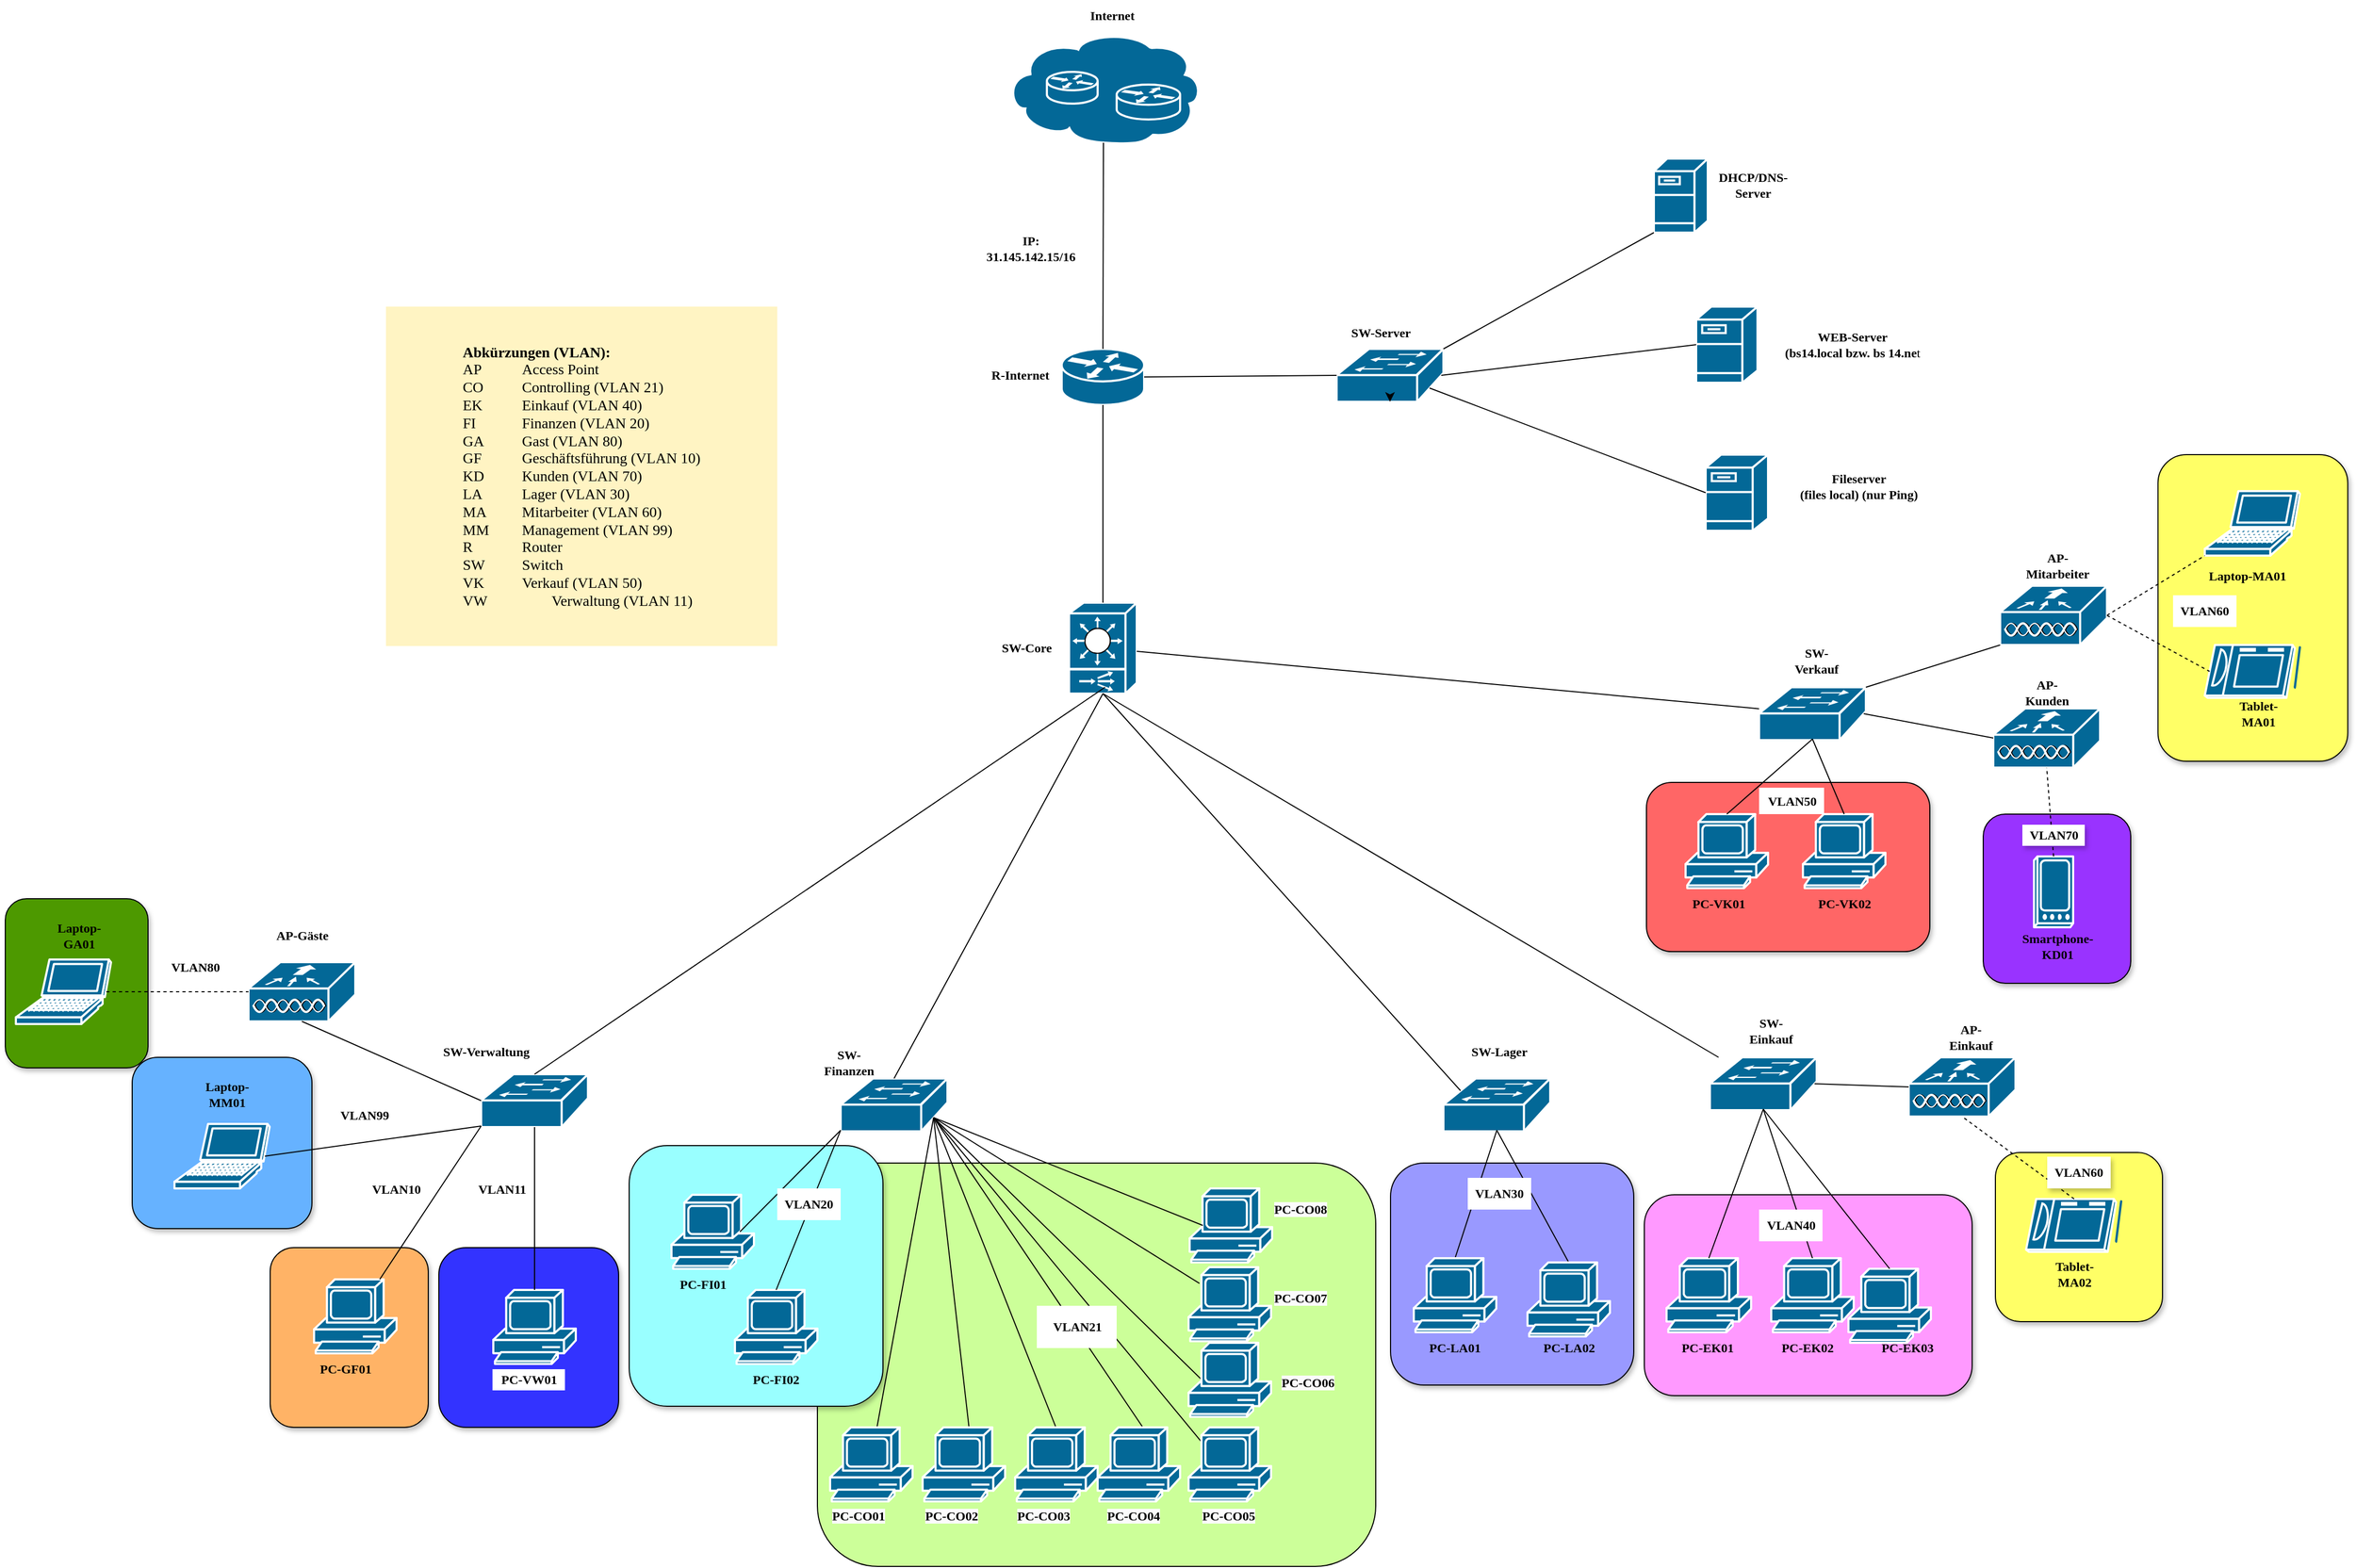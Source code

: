 <mxfile version="20.7.4" type="device" pages="2"><diagram id="6a731a19-8d31-9384-78a2-239565b7b9f0" name="Page-1"><mxGraphModel dx="3407" dy="2427" grid="1" gridSize="10" guides="1" tooltips="1" connect="1" arrows="1" fold="1" page="1" pageScale="1" pageWidth="827" pageHeight="1169" background="none" math="0" shadow="0"><root><mxCell id="0"/><mxCell id="1" parent="0"/><mxCell id="mEOYJ0np32L8o7PruEpJ-160" value="" style="rounded=1;whiteSpace=wrap;html=1;shadow=1;fontFamily=Verdana;fontSize=14;fillColor=#4D9900;" vertex="1" parent="1"><mxGeometry x="-370" y="690" width="135" height="160" as="geometry"/></mxCell><mxCell id="mEOYJ0np32L8o7PruEpJ-158" value="" style="rounded=1;whiteSpace=wrap;html=1;shadow=1;fontFamily=Verdana;fontSize=14;fillColor=#66B2FF;" vertex="1" parent="1"><mxGeometry x="-250" y="840" width="170" height="162" as="geometry"/></mxCell><mxCell id="mEOYJ0np32L8o7PruEpJ-157" value="" style="rounded=1;whiteSpace=wrap;html=1;shadow=1;fontFamily=Verdana;fontSize=14;fillColor=#9933FF;" vertex="1" parent="1"><mxGeometry x="1500.5" y="610" width="139.5" height="160" as="geometry"/></mxCell><mxCell id="mEOYJ0np32L8o7PruEpJ-156" value="" style="rounded=1;whiteSpace=wrap;html=1;shadow=1;fontFamily=Verdana;fontSize=14;fillColor=#FFB366;" vertex="1" parent="1"><mxGeometry x="-119.5" y="1020" width="149.5" height="170" as="geometry"/></mxCell><mxCell id="mEOYJ0np32L8o7PruEpJ-155" value="" style="rounded=1;whiteSpace=wrap;html=1;shadow=1;fontFamily=Verdana;fontSize=14;fillColor=#3333FF;" vertex="1" parent="1"><mxGeometry x="40" y="1020" width="170" height="170" as="geometry"/></mxCell><mxCell id="mEOYJ0np32L8o7PruEpJ-154" value="" style="rounded=1;whiteSpace=wrap;html=1;shadow=1;fontFamily=Verdana;fontSize=14;fillColor=#FFFF66;" vertex="1" parent="1"><mxGeometry x="1665.75" y="270" width="179.5" height="290" as="geometry"/></mxCell><mxCell id="mEOYJ0np32L8o7PruEpJ-153" value="" style="rounded=1;whiteSpace=wrap;html=1;shadow=1;fontFamily=Verdana;fontSize=14;fillColor=#FFFF66;" vertex="1" parent="1"><mxGeometry x="1512" y="930" width="158" height="160" as="geometry"/></mxCell><mxCell id="mEOYJ0np32L8o7PruEpJ-152" value="" style="rounded=1;whiteSpace=wrap;html=1;shadow=1;fontFamily=Verdana;fontSize=14;fillColor=#FF6666;" vertex="1" parent="1"><mxGeometry x="1182" y="580" width="268" height="160" as="geometry"/></mxCell><mxCell id="mEOYJ0np32L8o7PruEpJ-151" value="" style="rounded=1;whiteSpace=wrap;html=1;shadow=1;fontFamily=Verdana;fontSize=14;fillColor=#FF99FF;" vertex="1" parent="1"><mxGeometry x="1180" y="970" width="310" height="190" as="geometry"/></mxCell><mxCell id="mEOYJ0np32L8o7PruEpJ-150" value="" style="rounded=1;whiteSpace=wrap;html=1;shadow=1;fontFamily=Verdana;fontSize=14;fillColor=#9999FF;" vertex="1" parent="1"><mxGeometry x="940" y="940" width="230" height="210" as="geometry"/></mxCell><mxCell id="mEOYJ0np32L8o7PruEpJ-148" value="" style="rounded=1;whiteSpace=wrap;html=1;fontFamily=Verdana;fontSize=14;fillColor=#CCFF99;" vertex="1" parent="1"><mxGeometry x="398" y="940" width="528" height="381.5" as="geometry"/></mxCell><mxCell id="mEOYJ0np32L8o7PruEpJ-149" value="" style="rounded=1;whiteSpace=wrap;html=1;shadow=1;fontFamily=Verdana;fontSize=14;fillColor=#99FFFF;" vertex="1" parent="1"><mxGeometry x="220" y="923.5" width="240" height="246.5" as="geometry"/></mxCell><mxCell id="ai4aoRLUz2qf5KrfDiqW-2257" value="" style="shape=mxgraph.cisco.switches.workgroup_switch;sketch=0;html=1;pointerEvents=1;dashed=0;fillColor=#036897;strokeColor=#ffffff;strokeWidth=2;verticalLabelPosition=bottom;verticalAlign=top;align=center;outlineConnect=0;" parent="1" vertex="1"><mxGeometry x="80" y="856" width="101" height="50" as="geometry"/></mxCell><mxCell id="ai4aoRLUz2qf5KrfDiqW-2258" value="" style="shape=mxgraph.cisco.switches.workgroup_switch;sketch=0;html=1;pointerEvents=1;dashed=0;fillColor=#036897;strokeColor=#ffffff;strokeWidth=2;verticalLabelPosition=bottom;verticalAlign=top;align=center;outlineConnect=0;" parent="1" vertex="1"><mxGeometry x="420" y="860" width="101" height="50" as="geometry"/></mxCell><mxCell id="ai4aoRLUz2qf5KrfDiqW-2259" value="" style="shape=mxgraph.cisco.switches.workgroup_switch;sketch=0;html=1;pointerEvents=1;dashed=0;fillColor=#036897;strokeColor=#ffffff;strokeWidth=2;verticalLabelPosition=bottom;verticalAlign=top;align=center;outlineConnect=0;" parent="1" vertex="1"><mxGeometry x="990" y="860" width="101" height="50" as="geometry"/></mxCell><mxCell id="ai4aoRLUz2qf5KrfDiqW-2260" value="" style="shape=mxgraph.cisco.switches.workgroup_switch;sketch=0;html=1;pointerEvents=1;dashed=0;fillColor=#036897;strokeColor=#ffffff;strokeWidth=2;verticalLabelPosition=bottom;verticalAlign=top;align=center;outlineConnect=0;" parent="1" vertex="1"><mxGeometry x="1242" y="840" width="101" height="50" as="geometry"/></mxCell><mxCell id="ai4aoRLUz2qf5KrfDiqW-2262" value="" style="shape=mxgraph.cisco.wireless.wlan_controller;sketch=0;html=1;pointerEvents=1;dashed=0;fillColor=#036897;strokeColor=#ffffff;strokeWidth=2;verticalLabelPosition=bottom;verticalAlign=top;align=center;outlineConnect=0;" parent="1" vertex="1"><mxGeometry x="-140" y="750" width="101" height="56" as="geometry"/></mxCell><mxCell id="ai4aoRLUz2qf5KrfDiqW-2263" value="" style="shape=mxgraph.cisco.wireless.wlan_controller;sketch=0;html=1;pointerEvents=1;dashed=0;fillColor=#036897;strokeColor=#ffffff;strokeWidth=2;verticalLabelPosition=bottom;verticalAlign=top;align=center;outlineConnect=0;" parent="1" vertex="1"><mxGeometry x="1430" y="840" width="101" height="56" as="geometry"/></mxCell><mxCell id="6tT2HprQFypEXnIM8_Wk-1" value="" style="shape=mxgraph.cisco.switches.workgroup_switch;sketch=0;html=1;pointerEvents=1;dashed=0;fillColor=#036897;strokeColor=#ffffff;strokeWidth=2;verticalLabelPosition=bottom;verticalAlign=top;align=center;outlineConnect=0;" parent="1" vertex="1"><mxGeometry x="1288.5" y="490" width="101" height="50" as="geometry"/></mxCell><mxCell id="6tT2HprQFypEXnIM8_Wk-2" value="" style="shape=mxgraph.cisco.switches.content_switch;sketch=0;html=1;pointerEvents=1;dashed=0;fillColor=#036897;strokeColor=#ffffff;strokeWidth=2;verticalLabelPosition=bottom;verticalAlign=top;align=center;outlineConnect=0;" parent="1" vertex="1"><mxGeometry x="636" y="410" width="64" height="86" as="geometry"/></mxCell><mxCell id="6tT2HprQFypEXnIM8_Wk-3" value="" style="shape=mxgraph.cisco.switches.workgroup_switch;sketch=0;html=1;pointerEvents=1;dashed=0;fillColor=#036897;strokeColor=#ffffff;strokeWidth=2;verticalLabelPosition=bottom;verticalAlign=top;align=center;outlineConnect=0;" parent="1" vertex="1"><mxGeometry x="889" y="170" width="101" height="50" as="geometry"/></mxCell><mxCell id="6tT2HprQFypEXnIM8_Wk-4" value="" style="shape=mxgraph.cisco.servers.fileserver;sketch=0;html=1;pointerEvents=1;dashed=0;fillColor=#036897;strokeColor=#ffffff;strokeWidth=2;verticalLabelPosition=bottom;verticalAlign=top;align=center;outlineConnect=0;" parent="1" vertex="1"><mxGeometry x="1238" y="270" width="59" height="72" as="geometry"/></mxCell><mxCell id="6tT2HprQFypEXnIM8_Wk-5" value="" style="shape=mxgraph.cisco.servers.fileserver;sketch=0;html=1;pointerEvents=1;dashed=0;fillColor=#036897;strokeColor=#ffffff;strokeWidth=2;verticalLabelPosition=bottom;verticalAlign=top;align=center;outlineConnect=0;" parent="1" vertex="1"><mxGeometry x="1229" y="130" width="58" height="72" as="geometry"/></mxCell><mxCell id="6tT2HprQFypEXnIM8_Wk-6" value="" style="shape=mxgraph.cisco.servers.fileserver;sketch=0;html=1;pointerEvents=1;dashed=0;fillColor=#036897;strokeColor=#ffffff;strokeWidth=2;verticalLabelPosition=bottom;verticalAlign=top;align=center;outlineConnect=0;" parent="1" vertex="1"><mxGeometry x="1189" y="-10" width="51" height="70" as="geometry"/></mxCell><mxCell id="xd5X37r0N2kOKBq_Jt6f-1" value="" style="endArrow=none;html=1;rounded=0;exitX=0.5;exitY=0;exitDx=0;exitDy=0;exitPerimeter=0;entryX=0.5;entryY=1;entryDx=0;entryDy=0;entryPerimeter=0;" parent="1" source="ai4aoRLUz2qf5KrfDiqW-2258" target="6tT2HprQFypEXnIM8_Wk-2" edge="1"><mxGeometry width="50" height="50" relative="1" as="geometry"><mxPoint x="780" y="680" as="sourcePoint"/><mxPoint x="830" y="630" as="targetPoint"/></mxGeometry></mxCell><mxCell id="xd5X37r0N2kOKBq_Jt6f-2" value="" style="endArrow=none;html=1;rounded=0;entryX=0.5;entryY=1;entryDx=0;entryDy=0;entryPerimeter=0;exitX=0.16;exitY=0.23;exitDx=0;exitDy=0;exitPerimeter=0;" parent="1" source="ai4aoRLUz2qf5KrfDiqW-2259" target="6tT2HprQFypEXnIM8_Wk-2" edge="1"><mxGeometry width="50" height="50" relative="1" as="geometry"><mxPoint x="780" y="680" as="sourcePoint"/><mxPoint x="830" y="630" as="targetPoint"/><Array as="points"/></mxGeometry></mxCell><mxCell id="xd5X37r0N2kOKBq_Jt6f-3" value="" style="endArrow=none;html=1;rounded=0;exitX=0.5;exitY=0;exitDx=0;exitDy=0;exitPerimeter=0;" parent="1" source="ai4aoRLUz2qf5KrfDiqW-2257" edge="1"><mxGeometry width="50" height="50" relative="1" as="geometry"><mxPoint x="780" y="680" as="sourcePoint"/><mxPoint x="670" y="490" as="targetPoint"/></mxGeometry></mxCell><mxCell id="xd5X37r0N2kOKBq_Jt6f-5" value="" style="endArrow=none;html=1;rounded=0;entryX=0.5;entryY=1;entryDx=0;entryDy=0;entryPerimeter=0;" parent="1" source="ai4aoRLUz2qf5KrfDiqW-2260" edge="1" target="6tT2HprQFypEXnIM8_Wk-2"><mxGeometry width="50" height="50" relative="1" as="geometry"><mxPoint x="780" y="680" as="sourcePoint"/><mxPoint x="660" y="500" as="targetPoint"/></mxGeometry></mxCell><mxCell id="xd5X37r0N2kOKBq_Jt6f-6" value="" style="endArrow=none;html=1;rounded=0;" parent="1" source="6tT2HprQFypEXnIM8_Wk-1" target="6tT2HprQFypEXnIM8_Wk-2" edge="1"><mxGeometry width="50" height="50" relative="1" as="geometry"><mxPoint x="780" y="680" as="sourcePoint"/><mxPoint x="830" y="630" as="targetPoint"/></mxGeometry></mxCell><mxCell id="mEOYJ0np32L8o7PruEpJ-1" value="" style="shape=mxgraph.cisco.computers_and_peripherals.laptop;sketch=0;html=1;pointerEvents=1;dashed=0;fillColor=#036897;strokeColor=#ffffff;strokeWidth=2;verticalLabelPosition=bottom;verticalAlign=top;align=center;outlineConnect=0;" vertex="1" parent="1"><mxGeometry x="-360" y="747.5" width="90" height="61" as="geometry"/></mxCell><mxCell id="mEOYJ0np32L8o7PruEpJ-2" style="edgeStyle=orthogonalEdgeStyle;rounded=0;orthogonalLoop=1;jettySize=auto;html=1;exitX=0.5;exitY=1;exitDx=0;exitDy=0;exitPerimeter=0;" edge="1" parent="1" source="ai4aoRLUz2qf5KrfDiqW-2262" target="ai4aoRLUz2qf5KrfDiqW-2262"><mxGeometry relative="1" as="geometry"/></mxCell><mxCell id="mEOYJ0np32L8o7PruEpJ-3" style="edgeStyle=orthogonalEdgeStyle;rounded=0;orthogonalLoop=1;jettySize=auto;html=1;exitX=0.5;exitY=1;exitDx=0;exitDy=0;exitPerimeter=0;" edge="1" parent="1" source="ai4aoRLUz2qf5KrfDiqW-2262" target="ai4aoRLUz2qf5KrfDiqW-2262"><mxGeometry relative="1" as="geometry"/></mxCell><mxCell id="mEOYJ0np32L8o7PruEpJ-4" value="" style="shape=mxgraph.cisco.computers_and_peripherals.pc;sketch=0;html=1;pointerEvents=1;dashed=0;fillColor=#036897;strokeColor=#ffffff;strokeWidth=2;verticalLabelPosition=bottom;verticalAlign=top;align=center;outlineConnect=0;" vertex="1" parent="1"><mxGeometry x="91.5" y="1060" width="78" height="70" as="geometry"/></mxCell><mxCell id="mEOYJ0np32L8o7PruEpJ-5" value="" style="shape=mxgraph.cisco.computers_and_peripherals.pc;sketch=0;html=1;pointerEvents=1;dashed=0;fillColor=#036897;strokeColor=#ffffff;strokeWidth=2;verticalLabelPosition=bottom;verticalAlign=top;align=center;outlineConnect=0;" vertex="1" parent="1"><mxGeometry x="-78" y="1050" width="78" height="70" as="geometry"/></mxCell><mxCell id="mEOYJ0np32L8o7PruEpJ-7" value="" style="shape=mxgraph.cisco.computers_and_peripherals.laptop;sketch=0;html=1;pointerEvents=1;dashed=0;fillColor=#036897;strokeColor=#ffffff;strokeWidth=2;verticalLabelPosition=bottom;verticalAlign=top;align=center;outlineConnect=0;" vertex="1" parent="1"><mxGeometry x="-210" y="903" width="90" height="61" as="geometry"/></mxCell><mxCell id="mEOYJ0np32L8o7PruEpJ-9" value="" style="endArrow=none;dashed=1;html=1;rounded=0;exitX=0.95;exitY=0.5;exitDx=0;exitDy=0;exitPerimeter=0;entryX=0;entryY=0.5;entryDx=0;entryDy=0;entryPerimeter=0;" edge="1" parent="1" source="mEOYJ0np32L8o7PruEpJ-1" target="ai4aoRLUz2qf5KrfDiqW-2262"><mxGeometry width="50" height="50" relative="1" as="geometry"><mxPoint x="-60" y="920" as="sourcePoint"/><mxPoint x="-10" y="870" as="targetPoint"/></mxGeometry></mxCell><mxCell id="mEOYJ0np32L8o7PruEpJ-10" value="" style="endArrow=none;html=1;rounded=0;exitX=0.95;exitY=0.5;exitDx=0;exitDy=0;exitPerimeter=0;entryX=0;entryY=0.98;entryDx=0;entryDy=0;entryPerimeter=0;" edge="1" parent="1" source="mEOYJ0np32L8o7PruEpJ-7" target="ai4aoRLUz2qf5KrfDiqW-2257"><mxGeometry width="50" height="50" relative="1" as="geometry"><mxPoint x="-100" y="930" as="sourcePoint"/><mxPoint x="-50" y="880" as="targetPoint"/></mxGeometry></mxCell><mxCell id="mEOYJ0np32L8o7PruEpJ-11" value="" style="endArrow=none;html=1;rounded=0;exitX=0.5;exitY=0;exitDx=0;exitDy=0;exitPerimeter=0;" edge="1" parent="1" source="mEOYJ0np32L8o7PruEpJ-4" target="ai4aoRLUz2qf5KrfDiqW-2257"><mxGeometry width="50" height="50" relative="1" as="geometry"><mxPoint x="131" y="1010" as="sourcePoint"/><mxPoint x="181" y="960" as="targetPoint"/></mxGeometry></mxCell><mxCell id="mEOYJ0np32L8o7PruEpJ-12" value="" style="endArrow=none;html=1;rounded=0;entryX=0;entryY=0.98;entryDx=0;entryDy=0;entryPerimeter=0;" edge="1" parent="1" source="mEOYJ0np32L8o7PruEpJ-5" target="ai4aoRLUz2qf5KrfDiqW-2257"><mxGeometry width="50" height="50" relative="1" as="geometry"><mxPoint x="20" y="1010" as="sourcePoint"/><mxPoint x="70" y="950" as="targetPoint"/><Array as="points"/></mxGeometry></mxCell><mxCell id="mEOYJ0np32L8o7PruEpJ-13" value="" style="endArrow=none;html=1;rounded=0;entryX=0;entryY=0.5;entryDx=0;entryDy=0;entryPerimeter=0;exitX=0.5;exitY=1;exitDx=0;exitDy=0;exitPerimeter=0;" edge="1" parent="1" source="ai4aoRLUz2qf5KrfDiqW-2262" target="ai4aoRLUz2qf5KrfDiqW-2257"><mxGeometry width="50" height="50" relative="1" as="geometry"><mxPoint x="-60" y="850" as="sourcePoint"/><mxPoint x="-50" y="880" as="targetPoint"/></mxGeometry></mxCell><mxCell id="mEOYJ0np32L8o7PruEpJ-14" value="&lt;p&gt;&lt;font face=&quot;Verdana&quot;&gt;&lt;b&gt;SW-Verwaltung&lt;/b&gt;&lt;/font&gt;&lt;/p&gt;" style="text;html=1;strokeColor=none;fillColor=none;align=center;verticalAlign=middle;whiteSpace=wrap;rounded=0;" vertex="1" parent="1"><mxGeometry x="40" y="820" width="90" height="30" as="geometry"/></mxCell><mxCell id="mEOYJ0np32L8o7PruEpJ-15" value="&lt;b&gt;Laptop-MM01&lt;br&gt;&lt;/b&gt;" style="text;html=1;strokeColor=none;fillColor=none;align=center;verticalAlign=middle;whiteSpace=wrap;rounded=0;fontFamily=Verdana;" vertex="1" parent="1"><mxGeometry x="-190" y="860" width="60" height="30" as="geometry"/></mxCell><mxCell id="mEOYJ0np32L8o7PruEpJ-16" value="&lt;b&gt;AP-Gäste&lt;/b&gt;" style="text;html=1;strokeColor=none;fillColor=none;align=center;verticalAlign=middle;whiteSpace=wrap;rounded=0;fontFamily=Verdana;" vertex="1" parent="1"><mxGeometry x="-119.5" y="710" width="60" height="30" as="geometry"/></mxCell><mxCell id="mEOYJ0np32L8o7PruEpJ-18" value="&lt;b&gt;Laptop-GA01&lt;/b&gt;" style="text;html=1;strokeColor=none;fillColor=none;align=center;verticalAlign=middle;whiteSpace=wrap;rounded=0;fontFamily=Verdana;" vertex="1" parent="1"><mxGeometry x="-330" y="710" width="60" height="30" as="geometry"/></mxCell><mxCell id="mEOYJ0np32L8o7PruEpJ-19" value="&lt;b&gt;PC-GF01&lt;/b&gt;" style="text;html=1;strokeColor=none;fillColor=none;align=center;verticalAlign=middle;whiteSpace=wrap;rounded=0;fontFamily=Verdana;" vertex="1" parent="1"><mxGeometry x="-78" y="1120" width="60" height="30" as="geometry"/></mxCell><mxCell id="mEOYJ0np32L8o7PruEpJ-20" value="&lt;b&gt;PC-VW01&lt;/b&gt;" style="text;html=1;strokeColor=none;fillColor=#FFFFFF;align=center;verticalAlign=middle;whiteSpace=wrap;rounded=0;fontFamily=Verdana;" vertex="1" parent="1"><mxGeometry x="90.75" y="1135" width="68.5" height="20" as="geometry"/></mxCell><mxCell id="mEOYJ0np32L8o7PruEpJ-21" value="" style="shape=mxgraph.cisco.computers_and_peripherals.pc;sketch=0;html=1;pointerEvents=1;dashed=0;fillColor=#036897;strokeColor=#ffffff;strokeWidth=2;verticalLabelPosition=bottom;verticalAlign=top;align=center;outlineConnect=0;fontFamily=Verdana;" vertex="1" parent="1"><mxGeometry x="260" y="970" width="78" height="70" as="geometry"/></mxCell><mxCell id="mEOYJ0np32L8o7PruEpJ-22" value="" style="shape=mxgraph.cisco.computers_and_peripherals.pc;sketch=0;html=1;pointerEvents=1;dashed=0;fillColor=#036897;strokeColor=#ffffff;strokeWidth=2;verticalLabelPosition=bottom;verticalAlign=top;align=center;outlineConnect=0;fontFamily=Verdana;" vertex="1" parent="1"><mxGeometry x="320" y="1060" width="78" height="70" as="geometry"/></mxCell><mxCell id="mEOYJ0np32L8o7PruEpJ-23" value="" style="endArrow=none;html=1;rounded=0;fontFamily=Verdana;exitX=0.83;exitY=0.5;exitDx=0;exitDy=0;exitPerimeter=0;entryX=0;entryY=0.98;entryDx=0;entryDy=0;entryPerimeter=0;" edge="1" parent="1" source="mEOYJ0np32L8o7PruEpJ-21" target="ai4aoRLUz2qf5KrfDiqW-2258"><mxGeometry width="50" height="50" relative="1" as="geometry"><mxPoint x="490" y="1030" as="sourcePoint"/><mxPoint x="630" y="880" as="targetPoint"/></mxGeometry></mxCell><mxCell id="mEOYJ0np32L8o7PruEpJ-24" value="" style="endArrow=none;html=1;rounded=0;fontFamily=Verdana;exitX=0.5;exitY=0;exitDx=0;exitDy=0;exitPerimeter=0;entryX=0;entryY=0.98;entryDx=0;entryDy=0;entryPerimeter=0;" edge="1" parent="1" source="mEOYJ0np32L8o7PruEpJ-22" target="ai4aoRLUz2qf5KrfDiqW-2258"><mxGeometry width="50" height="50" relative="1" as="geometry"><mxPoint x="490" y="890" as="sourcePoint"/><mxPoint x="540" y="840" as="targetPoint"/></mxGeometry></mxCell><mxCell id="mEOYJ0np32L8o7PruEpJ-25" value="&lt;b&gt;PC-FI01&lt;/b&gt;" style="text;html=1;strokeColor=none;fillColor=none;align=center;verticalAlign=middle;whiteSpace=wrap;rounded=0;fontFamily=Verdana;" vertex="1" parent="1"><mxGeometry x="260" y="1040" width="60" height="30" as="geometry"/></mxCell><mxCell id="mEOYJ0np32L8o7PruEpJ-26" value="&lt;b style=&quot;border-color: var(--border-color);&quot;&gt;PC-FI02&lt;/b&gt;" style="text;html=1;strokeColor=none;fillColor=none;align=center;verticalAlign=middle;whiteSpace=wrap;rounded=0;fontFamily=Verdana;" vertex="1" parent="1"><mxGeometry x="329" y="1130" width="60" height="30" as="geometry"/></mxCell><mxCell id="mEOYJ0np32L8o7PruEpJ-29" value="&lt;b&gt;SW-Finanzen&lt;/b&gt;" style="text;html=1;strokeColor=none;fillColor=none;align=center;verticalAlign=middle;whiteSpace=wrap;rounded=0;fontFamily=Verdana;" vertex="1" parent="1"><mxGeometry x="398" y="830" width="60" height="30" as="geometry"/></mxCell><mxCell id="mEOYJ0np32L8o7PruEpJ-37" value="" style="shape=mxgraph.cisco.computers_and_peripherals.pc;sketch=0;html=1;pointerEvents=1;dashed=0;fillColor=#036897;strokeColor=#ffffff;strokeWidth=2;verticalLabelPosition=bottom;verticalAlign=top;align=center;outlineConnect=0;fontFamily=Verdana;" vertex="1" parent="1"><mxGeometry x="750" y="964" width="78" height="70" as="geometry"/></mxCell><mxCell id="mEOYJ0np32L8o7PruEpJ-45" value="" style="endArrow=none;html=1;rounded=0;fontFamily=Verdana;exitX=0.5;exitY=0;exitDx=0;exitDy=0;exitPerimeter=0;entryX=0.87;entryY=0.74;entryDx=0;entryDy=0;entryPerimeter=0;" edge="1" parent="1" target="ai4aoRLUz2qf5KrfDiqW-2258"><mxGeometry width="50" height="50" relative="1" as="geometry"><mxPoint x="452.5" y="1200" as="sourcePoint"/><mxPoint x="700" y="860" as="targetPoint"/></mxGeometry></mxCell><mxCell id="mEOYJ0np32L8o7PruEpJ-46" value="" style="endArrow=none;html=1;rounded=0;fontFamily=Verdana;exitX=0.5;exitY=0;exitDx=0;exitDy=0;exitPerimeter=0;entryX=0.87;entryY=0.74;entryDx=0;entryDy=0;entryPerimeter=0;" edge="1" parent="1" target="ai4aoRLUz2qf5KrfDiqW-2258"><mxGeometry width="50" height="50" relative="1" as="geometry"><mxPoint x="542.5" y="1200" as="sourcePoint"/><mxPoint x="700" y="860" as="targetPoint"/></mxGeometry></mxCell><mxCell id="mEOYJ0np32L8o7PruEpJ-47" value="" style="endArrow=none;html=1;rounded=0;fontFamily=Verdana;exitX=0.5;exitY=0;exitDx=0;exitDy=0;exitPerimeter=0;entryX=0.87;entryY=0.74;entryDx=0;entryDy=0;entryPerimeter=0;" edge="1" parent="1" target="ai4aoRLUz2qf5KrfDiqW-2258"><mxGeometry width="50" height="50" relative="1" as="geometry"><mxPoint x="627.5" y="1200" as="sourcePoint"/><mxPoint x="700" y="860" as="targetPoint"/></mxGeometry></mxCell><mxCell id="mEOYJ0np32L8o7PruEpJ-48" value="" style="endArrow=none;html=1;rounded=0;fontFamily=Verdana;exitX=0.5;exitY=0;exitDx=0;exitDy=0;exitPerimeter=0;" edge="1" parent="1"><mxGeometry width="50" height="50" relative="1" as="geometry"><mxPoint x="712.5" y="1200" as="sourcePoint"/><mxPoint x="510" y="900" as="targetPoint"/></mxGeometry></mxCell><mxCell id="mEOYJ0np32L8o7PruEpJ-49" value="" style="endArrow=none;html=1;rounded=0;fontFamily=Verdana;exitX=0.115;exitY=0.12;exitDx=0;exitDy=0;exitPerimeter=0;entryX=0.87;entryY=0.74;entryDx=0;entryDy=0;entryPerimeter=0;" edge="1" parent="1" target="ai4aoRLUz2qf5KrfDiqW-2258"><mxGeometry width="50" height="50" relative="1" as="geometry"><mxPoint x="764.775" y="1208.04" as="sourcePoint"/><mxPoint x="700" y="860" as="targetPoint"/></mxGeometry></mxCell><mxCell id="mEOYJ0np32L8o7PruEpJ-50" value="" style="endArrow=none;html=1;rounded=0;fontFamily=Verdana;entryX=0.87;entryY=0.74;entryDx=0;entryDy=0;entryPerimeter=0;exitX=0.16;exitY=0.5;exitDx=0;exitDy=0;exitPerimeter=0;" edge="1" parent="1" source="mEOYJ0np32L8o7PruEpJ-77" target="ai4aoRLUz2qf5KrfDiqW-2258"><mxGeometry width="50" height="50" relative="1" as="geometry"><mxPoint x="680" y="1080" as="sourcePoint"/><mxPoint x="700" y="860" as="targetPoint"/></mxGeometry></mxCell><mxCell id="mEOYJ0np32L8o7PruEpJ-51" value="" style="endArrow=none;html=1;rounded=0;fontFamily=Verdana;entryX=0.87;entryY=0.74;entryDx=0;entryDy=0;entryPerimeter=0;exitX=0.132;exitY=0.219;exitDx=0;exitDy=0;exitPerimeter=0;" edge="1" parent="1" source="mEOYJ0np32L8o7PruEpJ-71" target="ai4aoRLUz2qf5KrfDiqW-2258"><mxGeometry width="50" height="50" relative="1" as="geometry"><mxPoint x="700" y="1020" as="sourcePoint"/><mxPoint x="700" y="860" as="targetPoint"/></mxGeometry></mxCell><mxCell id="mEOYJ0np32L8o7PruEpJ-52" value="" style="endArrow=none;html=1;rounded=0;fontFamily=Verdana;exitX=0.16;exitY=0.5;exitDx=0;exitDy=0;exitPerimeter=0;entryX=0.87;entryY=0.74;entryDx=0;entryDy=0;entryPerimeter=0;" edge="1" parent="1" source="mEOYJ0np32L8o7PruEpJ-37" target="ai4aoRLUz2qf5KrfDiqW-2258"><mxGeometry width="50" height="50" relative="1" as="geometry"><mxPoint x="650" y="910" as="sourcePoint"/><mxPoint x="700" y="860" as="targetPoint"/></mxGeometry></mxCell><mxCell id="mEOYJ0np32L8o7PruEpJ-53" value="&lt;b style=&quot;border-color: var(--border-color); color: rgb(0, 0, 0); font-family: Verdana; font-size: 12px; font-style: normal; font-variant-ligatures: normal; font-variant-caps: normal; letter-spacing: normal; orphans: 2; text-align: center; text-indent: 0px; text-transform: none; widows: 2; word-spacing: 0px; -webkit-text-stroke-width: 0px; background-color: rgb(251, 251, 251); text-decoration-thickness: initial; text-decoration-style: initial; text-decoration-color: initial;&quot;&gt;PC-CO01&lt;/b&gt;" style="text;whiteSpace=wrap;html=1;fontFamily=Verdana;" vertex="1" parent="1"><mxGeometry x="410" y="1260" width="90" height="40" as="geometry"/></mxCell><mxCell id="mEOYJ0np32L8o7PruEpJ-54" value="&lt;b style=&quot;border-color: var(--border-color); color: rgb(0, 0, 0); font-family: Verdana; font-size: 12px; font-style: normal; font-variant-ligatures: normal; font-variant-caps: normal; letter-spacing: normal; orphans: 2; text-align: center; text-indent: 0px; text-transform: none; widows: 2; word-spacing: 0px; -webkit-text-stroke-width: 0px; background-color: rgb(251, 251, 251); text-decoration-thickness: initial; text-decoration-style: initial; text-decoration-color: initial;&quot;&gt;PC-CO02&lt;/b&gt;" style="text;whiteSpace=wrap;html=1;fontFamily=Verdana;" vertex="1" parent="1"><mxGeometry x="497.5" y="1260" width="72.5" height="40" as="geometry"/></mxCell><mxCell id="mEOYJ0np32L8o7PruEpJ-55" value="&lt;b style=&quot;border-color: var(--border-color); color: rgb(0, 0, 0); font-family: Verdana; font-size: 12px; font-style: normal; font-variant-ligatures: normal; font-variant-caps: normal; letter-spacing: normal; orphans: 2; text-align: center; text-indent: 0px; text-transform: none; widows: 2; word-spacing: 0px; -webkit-text-stroke-width: 0px; background-color: rgb(251, 251, 251); text-decoration-thickness: initial; text-decoration-style: initial; text-decoration-color: initial;&quot;&gt;PC-CO03&lt;/b&gt;" style="text;whiteSpace=wrap;html=1;fontFamily=Verdana;" vertex="1" parent="1"><mxGeometry x="585" y="1260" width="90" height="40" as="geometry"/></mxCell><mxCell id="mEOYJ0np32L8o7PruEpJ-56" value="&lt;b style=&quot;border-color: var(--border-color); color: rgb(0, 0, 0); font-family: Verdana; font-size: 12px; font-style: normal; font-variant-ligatures: normal; font-variant-caps: normal; letter-spacing: normal; orphans: 2; text-align: center; text-indent: 0px; text-transform: none; widows: 2; word-spacing: 0px; -webkit-text-stroke-width: 0px; background-color: rgb(251, 251, 251); text-decoration-thickness: initial; text-decoration-style: initial; text-decoration-color: initial;&quot;&gt;PC-CO04&lt;/b&gt;" style="text;whiteSpace=wrap;html=1;fontFamily=Verdana;" vertex="1" parent="1"><mxGeometry x="670" y="1260" width="90" height="40" as="geometry"/></mxCell><mxCell id="mEOYJ0np32L8o7PruEpJ-57" value="&lt;b style=&quot;border-color: var(--border-color); color: rgb(0, 0, 0); font-family: Verdana; font-size: 12px; font-style: normal; font-variant-ligatures: normal; font-variant-caps: normal; letter-spacing: normal; orphans: 2; text-align: center; text-indent: 0px; text-transform: none; widows: 2; word-spacing: 0px; -webkit-text-stroke-width: 0px; background-color: rgb(251, 251, 251); text-decoration-thickness: initial; text-decoration-style: initial; text-decoration-color: initial;&quot;&gt;PC-CO05&lt;/b&gt;" style="text;whiteSpace=wrap;html=1;fontFamily=Verdana;" vertex="1" parent="1"><mxGeometry x="760" y="1260" width="90" height="40" as="geometry"/></mxCell><mxCell id="mEOYJ0np32L8o7PruEpJ-58" value="&lt;b style=&quot;border-color: var(--border-color); color: rgb(0, 0, 0); font-family: Verdana; font-size: 12px; font-style: normal; font-variant-ligatures: normal; font-variant-caps: normal; letter-spacing: normal; orphans: 2; text-align: center; text-indent: 0px; text-transform: none; widows: 2; word-spacing: 0px; -webkit-text-stroke-width: 0px; background-color: rgb(251, 251, 251); text-decoration-thickness: initial; text-decoration-style: initial; text-decoration-color: initial;&quot;&gt;PC-CO06&lt;/b&gt;" style="text;whiteSpace=wrap;html=1;fontFamily=Verdana;" vertex="1" parent="1"><mxGeometry x="835" y="1133.5" width="90" height="40" as="geometry"/></mxCell><mxCell id="mEOYJ0np32L8o7PruEpJ-59" value="&lt;b style=&quot;border-color: var(--border-color); color: rgb(0, 0, 0); font-family: Verdana; font-size: 12px; font-style: normal; font-variant-ligatures: normal; font-variant-caps: normal; letter-spacing: normal; orphans: 2; text-align: center; text-indent: 0px; text-transform: none; widows: 2; word-spacing: 0px; -webkit-text-stroke-width: 0px; background-color: rgb(251, 251, 251); text-decoration-thickness: initial; text-decoration-style: initial; text-decoration-color: initial;&quot;&gt;PC-CO07&lt;/b&gt;" style="text;whiteSpace=wrap;html=1;fontFamily=Verdana;" vertex="1" parent="1"><mxGeometry x="828" y="1053.5" width="90" height="40" as="geometry"/></mxCell><mxCell id="mEOYJ0np32L8o7PruEpJ-60" value="&lt;b style=&quot;border-color: var(--border-color); color: rgb(0, 0, 0); font-family: Verdana; font-size: 12px; font-style: normal; font-variant-ligatures: normal; font-variant-caps: normal; letter-spacing: normal; orphans: 2; text-align: center; text-indent: 0px; text-transform: none; widows: 2; word-spacing: 0px; -webkit-text-stroke-width: 0px; background-color: rgb(251, 251, 251); text-decoration-thickness: initial; text-decoration-style: initial; text-decoration-color: initial;&quot;&gt;PC-CO08&lt;/b&gt;" style="text;whiteSpace=wrap;html=1;fontFamily=Verdana;" vertex="1" parent="1"><mxGeometry x="828" y="970" width="90" height="40" as="geometry"/></mxCell><mxCell id="mEOYJ0np32L8o7PruEpJ-63" value="&lt;b&gt;PC-LA01&lt;/b&gt;" style="text;html=1;strokeColor=none;fillColor=none;align=center;verticalAlign=middle;whiteSpace=wrap;rounded=0;fontFamily=Verdana;" vertex="1" parent="1"><mxGeometry x="971" y="1100" width="60" height="30" as="geometry"/></mxCell><mxCell id="mEOYJ0np32L8o7PruEpJ-64" value="&lt;b&gt;PC-LA02&lt;/b&gt;" style="text;html=1;strokeColor=none;fillColor=none;align=center;verticalAlign=middle;whiteSpace=wrap;rounded=0;fontFamily=Verdana;" vertex="1" parent="1"><mxGeometry x="1078.5" y="1100" width="60" height="30" as="geometry"/></mxCell><mxCell id="mEOYJ0np32L8o7PruEpJ-65" value="" style="endArrow=none;html=1;rounded=0;fontFamily=Verdana;exitX=0.5;exitY=0;exitDx=0;exitDy=0;exitPerimeter=0;entryX=0.5;entryY=0.98;entryDx=0;entryDy=0;entryPerimeter=0;" edge="1" parent="1" source="mEOYJ0np32L8o7PruEpJ-73" target="ai4aoRLUz2qf5KrfDiqW-2259"><mxGeometry width="50" height="50" relative="1" as="geometry"><mxPoint x="1007.5" y="1034.0" as="sourcePoint"/><mxPoint x="1120" y="1000" as="targetPoint"/></mxGeometry></mxCell><mxCell id="mEOYJ0np32L8o7PruEpJ-66" value="" style="endArrow=none;html=1;rounded=0;fontFamily=Verdana;entryX=0.5;entryY=0.98;entryDx=0;entryDy=0;entryPerimeter=0;exitX=0.5;exitY=0;exitDx=0;exitDy=0;exitPerimeter=0;" edge="1" parent="1" source="mEOYJ0np32L8o7PruEpJ-72" target="ai4aoRLUz2qf5KrfDiqW-2259"><mxGeometry width="50" height="50" relative="1" as="geometry"><mxPoint x="1108.5" y="1034.0" as="sourcePoint"/><mxPoint x="1120" y="1000" as="targetPoint"/></mxGeometry></mxCell><mxCell id="mEOYJ0np32L8o7PruEpJ-67" value="&lt;b&gt;SW-Lager&lt;/b&gt;" style="text;html=1;strokeColor=none;fillColor=none;align=center;verticalAlign=middle;whiteSpace=wrap;rounded=0;fontFamily=Verdana;" vertex="1" parent="1"><mxGeometry x="1006" y="820" width="74" height="30" as="geometry"/></mxCell><mxCell id="mEOYJ0np32L8o7PruEpJ-68" value="&lt;b&gt;SW-Einkauf&lt;/b&gt;" style="text;html=1;strokeColor=none;fillColor=none;align=center;verticalAlign=middle;whiteSpace=wrap;rounded=0;fontFamily=Verdana;" vertex="1" parent="1"><mxGeometry x="1270" y="800" width="60" height="30" as="geometry"/></mxCell><mxCell id="mEOYJ0np32L8o7PruEpJ-69" value="" style="shape=mxgraph.cisco.computers_and_peripherals.pc;sketch=0;html=1;pointerEvents=1;dashed=0;fillColor=#036897;strokeColor=#ffffff;strokeWidth=2;verticalLabelPosition=bottom;verticalAlign=top;align=center;outlineConnect=0;fontFamily=Verdana;" vertex="1" parent="1"><mxGeometry x="1300" y="1030" width="78" height="70" as="geometry"/></mxCell><mxCell id="mEOYJ0np32L8o7PruEpJ-70" value="" style="shape=mxgraph.cisco.computers_and_peripherals.pc;sketch=0;html=1;pointerEvents=1;dashed=0;fillColor=#036897;strokeColor=#ffffff;strokeWidth=2;verticalLabelPosition=bottom;verticalAlign=top;align=center;outlineConnect=0;fontFamily=Verdana;" vertex="1" parent="1"><mxGeometry x="1201" y="1030" width="80" height="70" as="geometry"/></mxCell><mxCell id="mEOYJ0np32L8o7PruEpJ-71" value="" style="shape=mxgraph.cisco.computers_and_peripherals.pc;sketch=0;html=1;pointerEvents=1;dashed=0;fillColor=#036897;strokeColor=#ffffff;strokeWidth=2;verticalLabelPosition=bottom;verticalAlign=top;align=center;outlineConnect=0;fontFamily=Verdana;" vertex="1" parent="1"><mxGeometry x="749" y="1038.5" width="78" height="70" as="geometry"/></mxCell><mxCell id="mEOYJ0np32L8o7PruEpJ-72" value="" style="shape=mxgraph.cisco.computers_and_peripherals.pc;sketch=0;html=1;pointerEvents=1;dashed=0;fillColor=#036897;strokeColor=#ffffff;strokeWidth=2;verticalLabelPosition=bottom;verticalAlign=top;align=center;outlineConnect=0;fontFamily=Verdana;" vertex="1" parent="1"><mxGeometry x="1069.5" y="1034" width="78" height="70" as="geometry"/></mxCell><mxCell id="mEOYJ0np32L8o7PruEpJ-73" value="" style="shape=mxgraph.cisco.computers_and_peripherals.pc;sketch=0;html=1;pointerEvents=1;dashed=0;fillColor=#036897;strokeColor=#ffffff;strokeWidth=2;verticalLabelPosition=bottom;verticalAlign=top;align=center;outlineConnect=0;fontFamily=Verdana;" vertex="1" parent="1"><mxGeometry x="962" y="1030" width="78" height="70" as="geometry"/></mxCell><mxCell id="mEOYJ0np32L8o7PruEpJ-74" value="" style="shape=mxgraph.cisco.computers_and_peripherals.pc;sketch=0;html=1;pointerEvents=1;dashed=0;fillColor=#036897;strokeColor=#ffffff;strokeWidth=2;verticalLabelPosition=bottom;verticalAlign=top;align=center;outlineConnect=0;fontFamily=Verdana;" vertex="1" parent="1"><mxGeometry x="585" y="1190" width="78" height="70" as="geometry"/></mxCell><mxCell id="mEOYJ0np32L8o7PruEpJ-75" value="" style="shape=mxgraph.cisco.computers_and_peripherals.pc;sketch=0;html=1;pointerEvents=1;dashed=0;fillColor=#036897;strokeColor=#ffffff;strokeWidth=2;verticalLabelPosition=bottom;verticalAlign=top;align=center;outlineConnect=0;fontFamily=Verdana;" vertex="1" parent="1"><mxGeometry x="497.5" y="1190" width="78" height="70" as="geometry"/></mxCell><mxCell id="mEOYJ0np32L8o7PruEpJ-76" value="" style="shape=mxgraph.cisco.computers_and_peripherals.pc;sketch=0;html=1;pointerEvents=1;dashed=0;fillColor=#036897;strokeColor=#ffffff;strokeWidth=2;verticalLabelPosition=bottom;verticalAlign=top;align=center;outlineConnect=0;fontFamily=Verdana;" vertex="1" parent="1"><mxGeometry x="410" y="1190" width="78" height="70" as="geometry"/></mxCell><mxCell id="mEOYJ0np32L8o7PruEpJ-77" value="" style="shape=mxgraph.cisco.computers_and_peripherals.pc;sketch=0;html=1;pointerEvents=1;dashed=0;fillColor=#036897;strokeColor=#ffffff;strokeWidth=2;verticalLabelPosition=bottom;verticalAlign=top;align=center;outlineConnect=0;fontFamily=Verdana;" vertex="1" parent="1"><mxGeometry x="749" y="1110" width="78" height="70" as="geometry"/></mxCell><mxCell id="mEOYJ0np32L8o7PruEpJ-79" value="" style="shape=mxgraph.cisco.computers_and_peripherals.pc;sketch=0;html=1;pointerEvents=1;dashed=0;fillColor=#036897;strokeColor=#ffffff;strokeWidth=2;verticalLabelPosition=bottom;verticalAlign=top;align=center;outlineConnect=0;fontFamily=Verdana;" vertex="1" parent="1"><mxGeometry x="663" y="1190" width="78" height="70" as="geometry"/></mxCell><mxCell id="mEOYJ0np32L8o7PruEpJ-80" value="" style="shape=mxgraph.cisco.computers_and_peripherals.pc;sketch=0;html=1;pointerEvents=1;dashed=0;fillColor=#036897;strokeColor=#ffffff;strokeWidth=2;verticalLabelPosition=bottom;verticalAlign=top;align=center;outlineConnect=0;fontFamily=Verdana;" vertex="1" parent="1"><mxGeometry x="749" y="1190" width="78" height="70" as="geometry"/></mxCell><mxCell id="mEOYJ0np32L8o7PruEpJ-81" value="" style="shape=mxgraph.cisco.computers_and_peripherals.pc;sketch=0;html=1;pointerEvents=1;dashed=0;fillColor=#036897;strokeColor=#ffffff;strokeWidth=2;verticalLabelPosition=bottom;verticalAlign=top;align=center;outlineConnect=0;fontFamily=Verdana;" vertex="1" parent="1"><mxGeometry x="1373" y="1040" width="78" height="70" as="geometry"/></mxCell><mxCell id="mEOYJ0np32L8o7PruEpJ-82" value="" style="endArrow=none;html=1;rounded=0;fontFamily=Verdana;exitX=0.5;exitY=0;exitDx=0;exitDy=0;exitPerimeter=0;entryX=0.5;entryY=0.98;entryDx=0;entryDy=0;entryPerimeter=0;" edge="1" parent="1" source="mEOYJ0np32L8o7PruEpJ-70" target="ai4aoRLUz2qf5KrfDiqW-2260"><mxGeometry width="50" height="50" relative="1" as="geometry"><mxPoint x="1200" y="970" as="sourcePoint"/><mxPoint x="1250" y="920" as="targetPoint"/></mxGeometry></mxCell><mxCell id="mEOYJ0np32L8o7PruEpJ-83" value="" style="endArrow=none;html=1;rounded=0;fontFamily=Verdana;exitX=0.5;exitY=0;exitDx=0;exitDy=0;exitPerimeter=0;entryX=0.5;entryY=0.98;entryDx=0;entryDy=0;entryPerimeter=0;" edge="1" parent="1" source="mEOYJ0np32L8o7PruEpJ-69" target="ai4aoRLUz2qf5KrfDiqW-2260"><mxGeometry width="50" height="50" relative="1" as="geometry"><mxPoint x="1200" y="970" as="sourcePoint"/><mxPoint x="1250" y="920" as="targetPoint"/></mxGeometry></mxCell><mxCell id="mEOYJ0np32L8o7PruEpJ-84" value="" style="endArrow=none;html=1;rounded=0;fontFamily=Verdana;exitX=0.5;exitY=0;exitDx=0;exitDy=0;exitPerimeter=0;entryX=0.5;entryY=0.98;entryDx=0;entryDy=0;entryPerimeter=0;" edge="1" parent="1" source="mEOYJ0np32L8o7PruEpJ-81" target="ai4aoRLUz2qf5KrfDiqW-2260"><mxGeometry width="50" height="50" relative="1" as="geometry"><mxPoint x="1200" y="970" as="sourcePoint"/><mxPoint x="1250" y="920" as="targetPoint"/></mxGeometry></mxCell><mxCell id="mEOYJ0np32L8o7PruEpJ-85" value="" style="endArrow=none;html=1;rounded=0;fontFamily=Verdana;exitX=0.98;exitY=0.5;exitDx=0;exitDy=0;exitPerimeter=0;entryX=0;entryY=0.5;entryDx=0;entryDy=0;entryPerimeter=0;" edge="1" parent="1" source="ai4aoRLUz2qf5KrfDiqW-2260" target="ai4aoRLUz2qf5KrfDiqW-2263"><mxGeometry width="50" height="50" relative="1" as="geometry"><mxPoint x="1200" y="970" as="sourcePoint"/><mxPoint x="1250" y="920" as="targetPoint"/></mxGeometry></mxCell><mxCell id="mEOYJ0np32L8o7PruEpJ-86" value="" style="shape=mxgraph.cisco.computers_and_peripherals.tablet;sketch=0;html=1;pointerEvents=1;dashed=0;fillColor=#036897;strokeColor=#ffffff;strokeWidth=2;verticalLabelPosition=bottom;verticalAlign=top;align=center;outlineConnect=0;fontFamily=Verdana;" vertex="1" parent="1"><mxGeometry x="1541" y="974" width="91" height="50" as="geometry"/></mxCell><mxCell id="mEOYJ0np32L8o7PruEpJ-87" value="" style="endArrow=none;dashed=1;html=1;rounded=0;fontFamily=Verdana;exitX=0.5;exitY=0;exitDx=0;exitDy=0;exitPerimeter=0;entryX=0.5;entryY=1;entryDx=0;entryDy=0;entryPerimeter=0;" edge="1" parent="1" source="mEOYJ0np32L8o7PruEpJ-86" target="ai4aoRLUz2qf5KrfDiqW-2263"><mxGeometry width="50" height="50" relative="1" as="geometry"><mxPoint x="1410" y="970" as="sourcePoint"/><mxPoint x="1460" y="920" as="targetPoint"/></mxGeometry></mxCell><mxCell id="mEOYJ0np32L8o7PruEpJ-88" value="&lt;b&gt;PC-EK03&lt;/b&gt;" style="text;html=1;strokeColor=none;fillColor=none;align=center;verticalAlign=middle;whiteSpace=wrap;rounded=0;fontFamily=Verdana;" vertex="1" parent="1"><mxGeometry x="1399" y="1100" width="60" height="30" as="geometry"/></mxCell><mxCell id="mEOYJ0np32L8o7PruEpJ-89" value="&lt;b&gt;PC-EK02&lt;/b&gt;" style="text;html=1;strokeColor=none;fillColor=none;align=center;verticalAlign=middle;whiteSpace=wrap;rounded=0;fontFamily=Verdana;" vertex="1" parent="1"><mxGeometry x="1300" y="1100" width="69" height="30" as="geometry"/></mxCell><mxCell id="mEOYJ0np32L8o7PruEpJ-90" value="&lt;b&gt;PC-EK01&lt;/b&gt;" style="text;html=1;strokeColor=none;fillColor=none;align=center;verticalAlign=middle;whiteSpace=wrap;rounded=0;fontFamily=Verdana;" vertex="1" parent="1"><mxGeometry x="1210" y="1100" width="60" height="30" as="geometry"/></mxCell><mxCell id="mEOYJ0np32L8o7PruEpJ-91" value="&lt;b&gt;Tablet-MA02&lt;/b&gt;" style="text;html=1;strokeColor=none;fillColor=none;align=center;verticalAlign=middle;whiteSpace=wrap;rounded=0;fontFamily=Verdana;" vertex="1" parent="1"><mxGeometry x="1556.5" y="1030" width="60" height="30" as="geometry"/></mxCell><mxCell id="mEOYJ0np32L8o7PruEpJ-92" value="&lt;b&gt;AP-Einkauf&lt;/b&gt;" style="text;html=1;strokeColor=none;fillColor=none;align=center;verticalAlign=middle;whiteSpace=wrap;rounded=0;fontFamily=Verdana;" vertex="1" parent="1"><mxGeometry x="1459" y="806" width="60" height="30" as="geometry"/></mxCell><mxCell id="mEOYJ0np32L8o7PruEpJ-93" value="&lt;b&gt;SW-Verkauf&lt;/b&gt;" style="text;html=1;strokeColor=none;fillColor=none;align=center;verticalAlign=middle;whiteSpace=wrap;rounded=0;fontFamily=Verdana;" vertex="1" parent="1"><mxGeometry x="1313" y="450" width="60" height="30" as="geometry"/></mxCell><mxCell id="mEOYJ0np32L8o7PruEpJ-94" value="" style="shape=mxgraph.cisco.computers_and_peripherals.pc;sketch=0;html=1;pointerEvents=1;dashed=0;fillColor=#036897;strokeColor=#ffffff;strokeWidth=2;verticalLabelPosition=bottom;verticalAlign=top;align=center;outlineConnect=0;fontFamily=Verdana;" vertex="1" parent="1"><mxGeometry x="1330" y="610" width="78" height="70" as="geometry"/></mxCell><mxCell id="mEOYJ0np32L8o7PruEpJ-95" value="" style="shape=mxgraph.cisco.computers_and_peripherals.pc;sketch=0;html=1;pointerEvents=1;dashed=0;fillColor=#036897;strokeColor=#ffffff;strokeWidth=2;verticalLabelPosition=bottom;verticalAlign=top;align=center;outlineConnect=0;fontFamily=Verdana;" vertex="1" parent="1"><mxGeometry x="1219" y="610" width="78" height="70" as="geometry"/></mxCell><mxCell id="mEOYJ0np32L8o7PruEpJ-96" value="" style="endArrow=none;html=1;rounded=0;fontFamily=Verdana;exitX=0.5;exitY=0;exitDx=0;exitDy=0;exitPerimeter=0;entryX=0.5;entryY=0.98;entryDx=0;entryDy=0;entryPerimeter=0;" edge="1" parent="1" source="mEOYJ0np32L8o7PruEpJ-95" target="6tT2HprQFypEXnIM8_Wk-1"><mxGeometry width="50" height="50" relative="1" as="geometry"><mxPoint x="1290" y="580" as="sourcePoint"/><mxPoint x="1340" y="530" as="targetPoint"/></mxGeometry></mxCell><mxCell id="mEOYJ0np32L8o7PruEpJ-97" value="" style="endArrow=none;html=1;rounded=0;fontFamily=Verdana;exitX=0.5;exitY=0;exitDx=0;exitDy=0;exitPerimeter=0;entryX=0.5;entryY=0.98;entryDx=0;entryDy=0;entryPerimeter=0;" edge="1" parent="1" source="mEOYJ0np32L8o7PruEpJ-94" target="6tT2HprQFypEXnIM8_Wk-1"><mxGeometry width="50" height="50" relative="1" as="geometry"><mxPoint x="1290" y="580" as="sourcePoint"/><mxPoint x="1340" y="530" as="targetPoint"/></mxGeometry></mxCell><mxCell id="mEOYJ0np32L8o7PruEpJ-98" value="" style="shape=mxgraph.cisco.wireless.wlan_controller;sketch=0;html=1;pointerEvents=1;dashed=0;fillColor=#036897;strokeColor=#ffffff;strokeWidth=2;verticalLabelPosition=bottom;verticalAlign=top;align=center;outlineConnect=0;" vertex="1" parent="1"><mxGeometry x="1510" y="510" width="101" height="56" as="geometry"/></mxCell><mxCell id="mEOYJ0np32L8o7PruEpJ-99" value="" style="endArrow=none;html=1;rounded=0;fontFamily=Verdana;exitX=0.98;exitY=0.5;exitDx=0;exitDy=0;exitPerimeter=0;entryX=0;entryY=0.5;entryDx=0;entryDy=0;entryPerimeter=0;" edge="1" parent="1" source="6tT2HprQFypEXnIM8_Wk-1" target="mEOYJ0np32L8o7PruEpJ-98"><mxGeometry width="50" height="50" relative="1" as="geometry"><mxPoint x="1490" y="680" as="sourcePoint"/><mxPoint x="1540" y="630" as="targetPoint"/></mxGeometry></mxCell><mxCell id="mEOYJ0np32L8o7PruEpJ-100" value="&lt;b&gt;PC-VK02&lt;br&gt;&lt;/b&gt;" style="text;html=1;strokeColor=none;fillColor=none;align=center;verticalAlign=middle;whiteSpace=wrap;rounded=0;fontFamily=Verdana;" vertex="1" parent="1"><mxGeometry x="1339" y="680" width="61" height="30" as="geometry"/></mxCell><mxCell id="mEOYJ0np32L8o7PruEpJ-102" value="&lt;b&gt;PC-VK01&lt;br&gt;&lt;/b&gt;" style="text;html=1;strokeColor=none;fillColor=none;align=center;verticalAlign=middle;whiteSpace=wrap;rounded=0;fontFamily=Verdana;" vertex="1" parent="1"><mxGeometry x="1220" y="680" width="61" height="30" as="geometry"/></mxCell><mxCell id="mEOYJ0np32L8o7PruEpJ-103" value="&lt;b&gt;AP-Kunden&lt;/b&gt;" style="text;html=1;strokeColor=none;fillColor=none;align=center;verticalAlign=middle;whiteSpace=wrap;rounded=0;fontFamily=Verdana;" vertex="1" parent="1"><mxGeometry x="1530.5" y="480" width="60" height="30" as="geometry"/></mxCell><mxCell id="mEOYJ0np32L8o7PruEpJ-104" value="" style="shape=mxgraph.cisco.wireless.wireless;sketch=0;html=1;pointerEvents=1;dashed=0;fillColor=#036897;strokeColor=#ffffff;strokeWidth=2;verticalLabelPosition=bottom;verticalAlign=top;align=center;outlineConnect=0;fontFamily=Verdana;direction=west;" vertex="1" parent="1"><mxGeometry x="1548.5" y="650" width="37" height="67" as="geometry"/></mxCell><mxCell id="mEOYJ0np32L8o7PruEpJ-105" value="" style="endArrow=none;dashed=1;html=1;rounded=0;fontFamily=Verdana;entryX=0.5;entryY=1;entryDx=0;entryDy=0;entryPerimeter=0;exitX=0.5;exitY=1;exitDx=0;exitDy=0;exitPerimeter=0;" edge="1" parent="1" source="mEOYJ0np32L8o7PruEpJ-104" target="mEOYJ0np32L8o7PruEpJ-98"><mxGeometry width="50" height="50" relative="1" as="geometry"><mxPoint x="1370" y="660" as="sourcePoint"/><mxPoint x="1420" y="610" as="targetPoint"/></mxGeometry></mxCell><mxCell id="mEOYJ0np32L8o7PruEpJ-106" value="&lt;b&gt;Smartphone-KD01&lt;/b&gt;" style="text;html=1;strokeColor=none;fillColor=none;align=center;verticalAlign=middle;whiteSpace=wrap;rounded=0;fontFamily=Verdana;" vertex="1" parent="1"><mxGeometry x="1541" y="720" width="60" height="30" as="geometry"/></mxCell><mxCell id="mEOYJ0np32L8o7PruEpJ-107" value="" style="shape=mxgraph.cisco.wireless.wlan_controller;sketch=0;html=1;pointerEvents=1;dashed=0;fillColor=#036897;strokeColor=#ffffff;strokeWidth=2;verticalLabelPosition=bottom;verticalAlign=top;align=center;outlineConnect=0;" vertex="1" parent="1"><mxGeometry x="1516.5" y="394" width="101" height="56" as="geometry"/></mxCell><mxCell id="mEOYJ0np32L8o7PruEpJ-108" value="&lt;b&gt;AP-Mitarbeiter&lt;/b&gt;" style="text;html=1;strokeColor=none;fillColor=none;align=center;verticalAlign=middle;whiteSpace=wrap;rounded=0;fontFamily=Verdana;" vertex="1" parent="1"><mxGeometry x="1541" y="360" width="60" height="30" as="geometry"/></mxCell><mxCell id="mEOYJ0np32L8o7PruEpJ-110" value="" style="endArrow=none;html=1;rounded=0;fontFamily=Verdana;exitX=1;exitY=0;exitDx=0;exitDy=0;exitPerimeter=0;entryX=0;entryY=1;entryDx=0;entryDy=0;entryPerimeter=0;" edge="1" parent="1" source="6tT2HprQFypEXnIM8_Wk-1" target="mEOYJ0np32L8o7PruEpJ-107"><mxGeometry width="50" height="50" relative="1" as="geometry"><mxPoint x="1400" y="440" as="sourcePoint"/><mxPoint x="1450" y="390" as="targetPoint"/></mxGeometry></mxCell><mxCell id="mEOYJ0np32L8o7PruEpJ-111" value="" style="shape=mxgraph.cisco.computers_and_peripherals.laptop;sketch=0;html=1;pointerEvents=1;dashed=0;fillColor=#036897;strokeColor=#ffffff;strokeWidth=2;verticalLabelPosition=bottom;verticalAlign=top;align=center;outlineConnect=0;fontFamily=Verdana;" vertex="1" parent="1"><mxGeometry x="1710" y="304.5" width="90" height="61" as="geometry"/></mxCell><mxCell id="mEOYJ0np32L8o7PruEpJ-112" value="" style="shape=mxgraph.cisco.computers_and_peripherals.tablet;sketch=0;html=1;pointerEvents=1;dashed=0;fillColor=#036897;strokeColor=#ffffff;strokeWidth=2;verticalLabelPosition=bottom;verticalAlign=top;align=center;outlineConnect=0;fontFamily=Verdana;" vertex="1" parent="1"><mxGeometry x="1710" y="450" width="91" height="50" as="geometry"/></mxCell><mxCell id="mEOYJ0np32L8o7PruEpJ-113" value="" style="endArrow=none;dashed=1;html=1;rounded=0;fontFamily=Verdana;entryX=0;entryY=1;entryDx=0;entryDy=0;entryPerimeter=0;exitX=1;exitY=0.5;exitDx=0;exitDy=0;exitPerimeter=0;" edge="1" parent="1" source="mEOYJ0np32L8o7PruEpJ-107" target="mEOYJ0np32L8o7PruEpJ-111"><mxGeometry width="50" height="50" relative="1" as="geometry"><mxPoint x="1570" y="550" as="sourcePoint"/><mxPoint x="1620" y="500" as="targetPoint"/></mxGeometry></mxCell><mxCell id="mEOYJ0np32L8o7PruEpJ-114" value="" style="endArrow=none;dashed=1;html=1;rounded=0;fontFamily=Verdana;entryX=0.05;entryY=0.5;entryDx=0;entryDy=0;entryPerimeter=0;exitX=1;exitY=0.5;exitDx=0;exitDy=0;exitPerimeter=0;" edge="1" parent="1" source="mEOYJ0np32L8o7PruEpJ-107" target="mEOYJ0np32L8o7PruEpJ-112"><mxGeometry width="50" height="50" relative="1" as="geometry"><mxPoint x="1570" y="550" as="sourcePoint"/><mxPoint x="1620" y="500" as="targetPoint"/></mxGeometry></mxCell><mxCell id="mEOYJ0np32L8o7PruEpJ-115" value="&lt;b&gt;Laptop-MA01&lt;/b&gt;" style="text;html=1;strokeColor=none;fillColor=none;align=center;verticalAlign=middle;whiteSpace=wrap;rounded=0;fontFamily=Verdana;" vertex="1" parent="1"><mxGeometry x="1710" y="370" width="81" height="30" as="geometry"/></mxCell><mxCell id="mEOYJ0np32L8o7PruEpJ-116" value="&lt;b&gt;Tablet-MA01&lt;/b&gt;" style="text;html=1;strokeColor=none;fillColor=none;align=center;verticalAlign=middle;whiteSpace=wrap;rounded=0;fontFamily=Verdana;" vertex="1" parent="1"><mxGeometry x="1731" y="500" width="60" height="30" as="geometry"/></mxCell><mxCell id="mEOYJ0np32L8o7PruEpJ-117" value="" style="shape=mxgraph.cisco.routers.router;sketch=0;html=1;pointerEvents=1;dashed=0;fillColor=#036897;strokeColor=#ffffff;strokeWidth=2;verticalLabelPosition=bottom;verticalAlign=top;align=center;outlineConnect=0;fontFamily=Verdana;" vertex="1" parent="1"><mxGeometry x="629" y="170" width="78" height="53" as="geometry"/></mxCell><mxCell id="mEOYJ0np32L8o7PruEpJ-119" value="" style="shape=mxgraph.cisco.storage.cloud;sketch=0;html=1;pointerEvents=1;dashed=0;fillColor=#036897;strokeColor=#ffffff;strokeWidth=2;verticalLabelPosition=bottom;verticalAlign=top;align=center;outlineConnect=0;fontFamily=Verdana;" vertex="1" parent="1"><mxGeometry x="575.5" y="-130" width="186" height="106" as="geometry"/></mxCell><mxCell id="mEOYJ0np32L8o7PruEpJ-120" value="" style="shape=mxgraph.cisco.routers.router;sketch=0;html=1;pointerEvents=1;dashed=0;fillColor=#036897;strokeColor=#ffffff;strokeWidth=2;verticalLabelPosition=bottom;verticalAlign=top;align=center;outlineConnect=0;fontFamily=Verdana;" vertex="1" parent="1"><mxGeometry x="681" y="-80" width="60" height="33" as="geometry"/></mxCell><mxCell id="mEOYJ0np32L8o7PruEpJ-121" value="" style="shape=mxgraph.cisco.routers.router;sketch=0;html=1;pointerEvents=1;dashed=0;fillColor=#036897;strokeColor=#ffffff;strokeWidth=2;verticalLabelPosition=bottom;verticalAlign=top;align=center;outlineConnect=0;fontFamily=Verdana;" vertex="1" parent="1"><mxGeometry x="615" y="-92" width="48" height="30" as="geometry"/></mxCell><mxCell id="mEOYJ0np32L8o7PruEpJ-122" value="" style="endArrow=none;html=1;rounded=0;fontFamily=Verdana;exitX=0.5;exitY=0;exitDx=0;exitDy=0;exitPerimeter=0;entryX=0.5;entryY=1;entryDx=0;entryDy=0;entryPerimeter=0;" edge="1" parent="1" source="6tT2HprQFypEXnIM8_Wk-2" target="mEOYJ0np32L8o7PruEpJ-117"><mxGeometry width="50" height="50" relative="1" as="geometry"><mxPoint x="720" y="290" as="sourcePoint"/><mxPoint x="770" y="240" as="targetPoint"/></mxGeometry></mxCell><mxCell id="mEOYJ0np32L8o7PruEpJ-123" value="" style="endArrow=none;html=1;rounded=0;fontFamily=Verdana;entryX=0.5;entryY=0.99;entryDx=0;entryDy=0;entryPerimeter=0;exitX=0.5;exitY=0;exitDx=0;exitDy=0;exitPerimeter=0;" edge="1" parent="1" source="mEOYJ0np32L8o7PruEpJ-117" target="mEOYJ0np32L8o7PruEpJ-119"><mxGeometry width="50" height="50" relative="1" as="geometry"><mxPoint x="720" y="290" as="sourcePoint"/><mxPoint x="770" y="240" as="targetPoint"/></mxGeometry></mxCell><mxCell id="mEOYJ0np32L8o7PruEpJ-125" value="&lt;b&gt;IP: 31.145.142.15/16&lt;/b&gt;" style="text;html=1;strokeColor=none;fillColor=none;align=center;verticalAlign=middle;whiteSpace=wrap;rounded=0;fontFamily=Verdana;" vertex="1" parent="1"><mxGeometry x="570" y="60" width="60" height="30" as="geometry"/></mxCell><mxCell id="mEOYJ0np32L8o7PruEpJ-127" value="&lt;b&gt;Internet&lt;/b&gt;" style="text;html=1;strokeColor=none;fillColor=none;align=center;verticalAlign=middle;whiteSpace=wrap;rounded=0;fontFamily=Verdana;" vertex="1" parent="1"><mxGeometry x="647" y="-160" width="60" height="30" as="geometry"/></mxCell><mxCell id="mEOYJ0np32L8o7PruEpJ-128" style="edgeStyle=orthogonalEdgeStyle;rounded=0;orthogonalLoop=1;jettySize=auto;html=1;exitX=0.5;exitY=0.98;exitDx=0;exitDy=0;exitPerimeter=0;fontFamily=Verdana;" edge="1" parent="1" source="6tT2HprQFypEXnIM8_Wk-3" target="6tT2HprQFypEXnIM8_Wk-3"><mxGeometry relative="1" as="geometry"/></mxCell><mxCell id="mEOYJ0np32L8o7PruEpJ-129" value="" style="endArrow=none;html=1;rounded=0;fontFamily=Verdana;exitX=0.98;exitY=0.5;exitDx=0;exitDy=0;exitPerimeter=0;entryX=0;entryY=0.5;entryDx=0;entryDy=0;entryPerimeter=0;" edge="1" parent="1" source="6tT2HprQFypEXnIM8_Wk-3" target="6tT2HprQFypEXnIM8_Wk-5"><mxGeometry width="50" height="50" relative="1" as="geometry"><mxPoint x="1200" y="160" as="sourcePoint"/><mxPoint x="1250" y="110" as="targetPoint"/></mxGeometry></mxCell><mxCell id="mEOYJ0np32L8o7PruEpJ-130" value="" style="endArrow=none;html=1;rounded=0;fontFamily=Verdana;exitX=1;exitY=0;exitDx=0;exitDy=0;exitPerimeter=0;entryX=0;entryY=1;entryDx=0;entryDy=0;entryPerimeter=0;" edge="1" parent="1" source="6tT2HprQFypEXnIM8_Wk-3" target="6tT2HprQFypEXnIM8_Wk-6"><mxGeometry x="-1" y="92" width="50" height="50" relative="1" as="geometry"><mxPoint x="1200" y="160" as="sourcePoint"/><mxPoint x="1250" y="110" as="targetPoint"/><mxPoint x="-5" y="5" as="offset"/></mxGeometry></mxCell><mxCell id="mEOYJ0np32L8o7PruEpJ-132" value="" style="endArrow=none;html=1;rounded=0;fontFamily=Verdana;exitX=0.87;exitY=0.74;exitDx=0;exitDy=0;exitPerimeter=0;entryX=0;entryY=0.5;entryDx=0;entryDy=0;entryPerimeter=0;" edge="1" parent="1" source="6tT2HprQFypEXnIM8_Wk-3" target="6tT2HprQFypEXnIM8_Wk-4"><mxGeometry width="50" height="50" relative="1" as="geometry"><mxPoint x="1200" y="160" as="sourcePoint"/><mxPoint x="1250" y="110" as="targetPoint"/></mxGeometry></mxCell><mxCell id="mEOYJ0np32L8o7PruEpJ-133" value="" style="endArrow=none;html=1;rounded=0;fontFamily=Verdana;exitX=1;exitY=0.5;exitDx=0;exitDy=0;exitPerimeter=0;entryX=0;entryY=0.5;entryDx=0;entryDy=0;entryPerimeter=0;" edge="1" parent="1" source="mEOYJ0np32L8o7PruEpJ-117" target="6tT2HprQFypEXnIM8_Wk-3"><mxGeometry width="50" height="50" relative="1" as="geometry"><mxPoint x="890" y="160" as="sourcePoint"/><mxPoint x="940" y="110" as="targetPoint"/></mxGeometry></mxCell><mxCell id="mEOYJ0np32L8o7PruEpJ-134" value="&lt;b&gt;DHCP/DNS-Server&lt;/b&gt;" style="text;html=1;strokeColor=none;fillColor=none;align=center;verticalAlign=middle;whiteSpace=wrap;rounded=0;fontFamily=Verdana;" vertex="1" parent="1"><mxGeometry x="1253" width="60" height="30" as="geometry"/></mxCell><mxCell id="mEOYJ0np32L8o7PruEpJ-135" value="&lt;b&gt;WEB-Server&lt;br&gt;(bs14.local bzw. bs 14.ne&lt;/b&gt;t" style="text;html=1;strokeColor=none;fillColor=none;align=center;verticalAlign=middle;whiteSpace=wrap;rounded=0;fontFamily=Verdana;" vertex="1" parent="1"><mxGeometry x="1287" y="151" width="180" height="30" as="geometry"/></mxCell><mxCell id="mEOYJ0np32L8o7PruEpJ-136" value="&lt;b&gt;Fileserver&lt;br&gt;(files local) (nur Ping)&lt;/b&gt;" style="text;html=1;strokeColor=none;fillColor=none;align=center;verticalAlign=middle;whiteSpace=wrap;rounded=0;fontFamily=Verdana;" vertex="1" parent="1"><mxGeometry x="1298" y="280" width="170" height="40" as="geometry"/></mxCell><mxCell id="mEOYJ0np32L8o7PruEpJ-137" value="&lt;b&gt;SW-Server&lt;/b&gt;" style="text;html=1;strokeColor=none;fillColor=none;align=center;verticalAlign=middle;whiteSpace=wrap;rounded=0;fontFamily=Verdana;" vertex="1" parent="1"><mxGeometry x="891" y="140" width="80" height="30" as="geometry"/></mxCell><mxCell id="mEOYJ0np32L8o7PruEpJ-138" value="&lt;b&gt;R-Internet&lt;/b&gt;" style="text;html=1;strokeColor=none;fillColor=none;align=center;verticalAlign=middle;whiteSpace=wrap;rounded=0;fontFamily=Verdana;" vertex="1" parent="1"><mxGeometry x="550" y="180" width="80" height="30" as="geometry"/></mxCell><mxCell id="mEOYJ0np32L8o7PruEpJ-139" value="&lt;b&gt;SW-Core&lt;/b&gt;" style="text;html=1;strokeColor=none;fillColor=none;align=center;verticalAlign=middle;whiteSpace=wrap;rounded=0;fontFamily=Verdana;" vertex="1" parent="1"><mxGeometry x="556" y="433" width="80" height="40" as="geometry"/></mxCell><mxCell id="mEOYJ0np32L8o7PruEpJ-140" value="&lt;div style=&quot;text-align: left;&quot;&gt;&lt;b style=&quot;font-size: 14px; background-color: initial;&quot;&gt;Abkürzungen (VLAN):&lt;/b&gt;&lt;/div&gt;&lt;font style=&quot;font-size: 14px;&quot;&gt;&lt;div style=&quot;text-align: left;&quot;&gt;&lt;span style=&quot;background-color: initial;&quot;&gt;AP&lt;span style=&quot;white-space: pre;&quot;&gt;&#9;&lt;/span&gt;&lt;span style=&quot;white-space: pre;&quot;&gt;&#9;&lt;/span&gt;Access&amp;nbsp;&lt;/span&gt;&lt;span style=&quot;background-color: initial;&quot;&gt;Point&lt;/span&gt;&lt;/div&gt;&lt;span style=&quot;background-color: initial;&quot;&gt;&lt;div style=&quot;text-align: left;&quot;&gt;&lt;span style=&quot;background-color: initial;&quot;&gt;CO&lt;span style=&quot;&quot;&gt;&#9;&lt;span style=&quot;white-space: pre;&quot;&gt;&#9;&lt;/span&gt;&lt;span style=&quot;white-space: pre;&quot;&gt;&#9;&lt;/span&gt;&lt;/span&gt;Controlling (VLAN 21)&lt;/span&gt;&lt;/div&gt;&lt;/span&gt;&lt;span style=&quot;background-color: initial;&quot;&gt;&lt;div style=&quot;text-align: left;&quot;&gt;&lt;span style=&quot;background-color: initial;&quot;&gt;EK&lt;span style=&quot;&quot;&gt;&#9;&lt;span style=&quot;white-space: pre;&quot;&gt;&#9;&lt;/span&gt;&lt;span style=&quot;white-space: pre;&quot;&gt;&#9;&lt;/span&gt;&lt;/span&gt;Einkauf (VLAN 40)&lt;/span&gt;&lt;/div&gt;&lt;/span&gt;&lt;span style=&quot;background-color: initial;&quot;&gt;&lt;div style=&quot;text-align: left;&quot;&gt;&lt;span style=&quot;background-color: initial;&quot;&gt;FI&lt;span style=&quot;&quot;&gt;&#9;&lt;span style=&quot;white-space: pre;&quot;&gt;&#9;&lt;span style=&quot;white-space: pre;&quot;&gt;&#9;&lt;/span&gt;&lt;/span&gt;&lt;/span&gt;Finanzen (VLAN 20)&lt;/span&gt;&lt;/div&gt;&lt;div style=&quot;text-align: left;&quot;&gt;&lt;span style=&quot;background-color: initial;&quot;&gt;GA&lt;span style=&quot;white-space: pre;&quot;&gt;&#9;&lt;/span&gt;&lt;span style=&quot;white-space: pre;&quot;&gt;&#9;&lt;/span&gt;Gast (VLAN 80)&lt;/span&gt;&lt;/div&gt;&lt;/span&gt;&lt;span style=&quot;background-color: initial;&quot;&gt;&lt;div style=&quot;text-align: left;&quot;&gt;&lt;span style=&quot;background-color: initial;&quot;&gt;GF&lt;span style=&quot;&quot;&gt;&#9;&lt;span style=&quot;white-space: pre;&quot;&gt;&#9;&lt;/span&gt;&lt;span style=&quot;white-space: pre;&quot;&gt;&#9;&lt;/span&gt;&lt;/span&gt;Geschäftsführung (VLAN 10)&lt;/span&gt;&lt;/div&gt;&lt;/span&gt;&lt;span style=&quot;background-color: initial;&quot;&gt;&lt;div style=&quot;text-align: left;&quot;&gt;&lt;span style=&quot;background-color: initial;&quot;&gt;KD&lt;span style=&quot;&quot;&gt;&#9;&lt;span style=&quot;white-space: pre;&quot;&gt;&#9;&lt;/span&gt;&lt;span style=&quot;white-space: pre;&quot;&gt;&#9;&lt;/span&gt;&lt;/span&gt;Kunden (VLAN 70)&lt;/span&gt;&lt;/div&gt;&lt;/span&gt;&lt;span style=&quot;background-color: initial;&quot;&gt;&lt;div style=&quot;text-align: left;&quot;&gt;&lt;span style=&quot;background-color: initial;&quot;&gt;LA&lt;span style=&quot;&quot;&gt;&#9;&lt;span style=&quot;white-space: pre;&quot;&gt;&#9;&lt;/span&gt;&lt;span style=&quot;white-space: pre;&quot;&gt;&#9;&lt;/span&gt;&lt;/span&gt;Lager (VLAN 30)&lt;/span&gt;&lt;/div&gt;&lt;/span&gt;&lt;span style=&quot;background-color: initial;&quot;&gt;&lt;div style=&quot;text-align: left;&quot;&gt;&lt;span style=&quot;background-color: initial;&quot;&gt;MA&lt;span style=&quot;&quot;&gt;&#9;&lt;span style=&quot;white-space: pre;&quot;&gt;&#9;&lt;/span&gt;&lt;span style=&quot;white-space: pre;&quot;&gt;&#9;&lt;/span&gt;&lt;/span&gt;Mitarbeiter (VLAN 60)&lt;/span&gt;&lt;/div&gt;&lt;div style=&quot;text-align: left;&quot;&gt;&lt;span style=&quot;background-color: initial;&quot;&gt;MM&lt;span style=&quot;white-space: pre;&quot;&gt;&#9;&lt;/span&gt;&lt;span style=&quot;white-space: pre;&quot;&gt;&#9;&lt;/span&gt;Management (VLAN 99)&lt;/span&gt;&lt;/div&gt;&lt;/span&gt;&lt;span style=&quot;background-color: initial;&quot;&gt;&lt;div style=&quot;text-align: left;&quot;&gt;&lt;span style=&quot;background-color: initial;&quot;&gt;R&lt;span style=&quot;&quot;&gt;&#9;&lt;span style=&quot;white-space: pre;&quot;&gt;&#9;&lt;/span&gt;&lt;span style=&quot;white-space: pre;&quot;&gt;&#9;&lt;/span&gt;&lt;/span&gt;Router&lt;/span&gt;&lt;/div&gt;&lt;/span&gt;&lt;span style=&quot;background-color: initial;&quot;&gt;&lt;div style=&quot;text-align: left;&quot;&gt;&lt;span style=&quot;background-color: initial;&quot;&gt;SW&lt;span style=&quot;&quot;&gt;&#9;&lt;span style=&quot;white-space: pre;&quot;&gt;&#9;&lt;/span&gt;&lt;span style=&quot;white-space: pre;&quot;&gt;&#9;&lt;/span&gt;&lt;/span&gt;Switch&lt;/span&gt;&lt;/div&gt;&lt;/span&gt;&lt;span style=&quot;background-color: initial;&quot;&gt;&lt;div style=&quot;text-align: left;&quot;&gt;&lt;span style=&quot;background-color: initial;&quot;&gt;VK&lt;span style=&quot;&quot;&gt;&#9;&lt;span style=&quot;white-space: pre;&quot;&gt;&#9;&lt;/span&gt;&lt;span style=&quot;white-space: pre;&quot;&gt;&#9;&lt;/span&gt;&lt;/span&gt;Verkauf (VLAN 50)&lt;/span&gt;&lt;/div&gt;&lt;/span&gt;&lt;span style=&quot;background-color: initial;&quot;&gt;&lt;div style=&quot;text-align: left;&quot;&gt;&lt;span style=&quot;background-color: initial;&quot;&gt;VW&lt;span style=&quot;&quot;&gt;&#9;&lt;span style=&quot;white-space: pre;&quot;&gt;&#9;&lt;/span&gt;&lt;span style=&quot;white-space: pre;&quot;&gt;&#9;&lt;/span&gt;&lt;/span&gt;Verwaltung (VLAN 11)&lt;/span&gt;&lt;/div&gt;&lt;/span&gt;&lt;/font&gt;" style="text;html=1;strokeColor=none;fillColor=#FFF4C3;align=center;verticalAlign=middle;whiteSpace=wrap;rounded=0;fontFamily=Verdana;" vertex="1" parent="1"><mxGeometry x="-10" y="130" width="370" height="321" as="geometry"/></mxCell><mxCell id="mEOYJ0np32L8o7PruEpJ-142" value="&lt;b&gt;VLAN11&lt;/b&gt;" style="text;html=1;strokeColor=none;fillColor=none;align=center;verticalAlign=middle;whiteSpace=wrap;rounded=0;fontFamily=Verdana;" vertex="1" parent="1"><mxGeometry x="70" y="950" width="60" height="30" as="geometry"/></mxCell><mxCell id="mEOYJ0np32L8o7PruEpJ-143" value="&lt;b&gt;VLAN20&lt;/b&gt;" style="text;html=1;strokeColor=none;fillColor=#FFFFFF;align=center;verticalAlign=middle;whiteSpace=wrap;rounded=0;fontFamily=Verdana;" vertex="1" parent="1"><mxGeometry x="360" y="964" width="60" height="30" as="geometry"/></mxCell><mxCell id="mEOYJ0np32L8o7PruEpJ-144" value="&lt;b&gt;VLAN30&lt;/b&gt;" style="text;html=1;strokeColor=none;fillColor=#FFFFFF;align=center;verticalAlign=middle;whiteSpace=wrap;rounded=0;fontFamily=Verdana;" vertex="1" parent="1"><mxGeometry x="1013" y="954" width="60" height="30" as="geometry"/></mxCell><mxCell id="mEOYJ0np32L8o7PruEpJ-145" value="&lt;b&gt;VLAN40&lt;/b&gt;" style="text;html=1;strokeColor=none;fillColor=#FFFFFF;align=center;verticalAlign=middle;whiteSpace=wrap;rounded=0;fontFamily=Verdana;" vertex="1" parent="1"><mxGeometry x="1288.5" y="984" width="60" height="30" as="geometry"/></mxCell><mxCell id="mEOYJ0np32L8o7PruEpJ-146" value="&lt;b&gt;VLAN50&lt;/b&gt;" style="text;html=1;strokeColor=none;fillColor=#FFFFFF;align=center;verticalAlign=middle;whiteSpace=wrap;rounded=0;fontFamily=Verdana;" vertex="1" parent="1"><mxGeometry x="1288.5" y="585" width="61.5" height="25" as="geometry"/></mxCell><mxCell id="mEOYJ0np32L8o7PruEpJ-147" value="&lt;b&gt;VLAN21&lt;/b&gt;" style="text;html=1;strokeColor=none;fillColor=#FFFFFF;align=center;verticalAlign=middle;whiteSpace=wrap;rounded=0;fontFamily=Verdana;" vertex="1" parent="1"><mxGeometry x="605.5" y="1075" width="75.5" height="40" as="geometry"/></mxCell><mxCell id="mEOYJ0np32L8o7PruEpJ-159" value="&lt;b&gt;&lt;font style=&quot;font-size: 12px;&quot;&gt;VLAN99&lt;/font&gt;&lt;/b&gt;" style="text;html=1;strokeColor=none;fillColor=none;align=center;verticalAlign=middle;whiteSpace=wrap;rounded=0;shadow=1;fontFamily=Verdana;fontSize=14;" vertex="1" parent="1"><mxGeometry x="-60" y="880" width="60" height="30" as="geometry"/></mxCell><mxCell id="mEOYJ0np32L8o7PruEpJ-161" value="&lt;b&gt;&lt;font style=&quot;font-size: 12px;&quot;&gt;VLAN80&lt;/font&gt;&lt;/b&gt;" style="text;html=1;strokeColor=none;fillColor=none;align=center;verticalAlign=middle;whiteSpace=wrap;rounded=0;shadow=1;fontFamily=Verdana;fontSize=14;" vertex="1" parent="1"><mxGeometry x="-220" y="740" width="60" height="30" as="geometry"/></mxCell><mxCell id="mEOYJ0np32L8o7PruEpJ-162" value="&lt;b&gt;&lt;font style=&quot;font-size: 12px;&quot;&gt;VLAN10&lt;/font&gt;&lt;/b&gt;" style="text;html=1;strokeColor=none;fillColor=none;align=center;verticalAlign=middle;whiteSpace=wrap;rounded=0;shadow=1;fontFamily=Verdana;fontSize=14;" vertex="1" parent="1"><mxGeometry x="-30" y="950" width="60" height="30" as="geometry"/></mxCell><mxCell id="mEOYJ0np32L8o7PruEpJ-163" value="&lt;b&gt;VLAN60&lt;/b&gt;" style="text;html=1;strokeColor=none;fillColor=#FFFFFF;align=center;verticalAlign=middle;whiteSpace=wrap;rounded=0;shadow=1;fontFamily=Verdana;fontSize=12;" vertex="1" parent="1"><mxGeometry x="1561" y="934" width="60" height="30" as="geometry"/></mxCell><mxCell id="mEOYJ0np32L8o7PruEpJ-164" value="&lt;b&gt;VLAN60&lt;/b&gt;" style="text;html=1;strokeColor=none;fillColor=#FFFFFF;align=center;verticalAlign=middle;whiteSpace=wrap;rounded=0;shadow=0;fontFamily=Verdana;fontSize=12;" vertex="1" parent="1"><mxGeometry x="1680" y="403" width="60" height="30" as="geometry"/></mxCell><mxCell id="mEOYJ0np32L8o7PruEpJ-166" value="&lt;b&gt;VLAN70&lt;/b&gt;" style="text;html=1;strokeColor=none;fillColor=#FFFFFF;align=center;verticalAlign=middle;whiteSpace=wrap;rounded=0;shadow=1;fontFamily=Verdana;fontSize=12;" vertex="1" parent="1"><mxGeometry x="1537.5" y="620" width="59" height="20" as="geometry"/></mxCell></root></mxGraphModel></diagram><diagram id="0xjo4SbfPcZ8vXWW37Pp" name="Seite-2"><mxGraphModel dx="333" dy="461" grid="1" gridSize="10" guides="1" tooltips="1" connect="1" arrows="1" fold="1" page="1" pageScale="1" pageWidth="827" pageHeight="1169" math="0" shadow="0"><root><mxCell id="0"/><mxCell id="1" parent="0"/></root></mxGraphModel></diagram></mxfile>